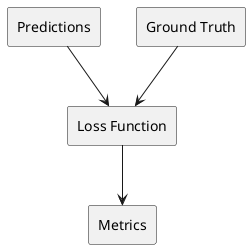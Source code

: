@startuml loss_metrics_block
rectangle "Predictions" as P
rectangle "Ground Truth" as GT
rectangle "Loss Function" as LF
rectangle "Metrics" as M
P --> LF
GT --> LF
LF --> M
@enduml
